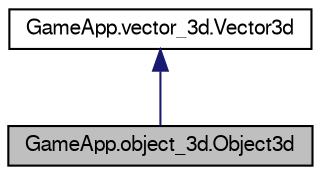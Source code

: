 digraph G
{
  bgcolor="transparent";
  edge [fontname="FreeSans",fontsize=10,labelfontname="FreeSans",labelfontsize=10];
  node [fontname="FreeSans",fontsize=10,shape=record];
  Node1 [label="GameApp.object_3d.Object3d",height=0.2,width=0.4,color="black", fillcolor="grey75", style="filled" fontcolor="black"];
  Node2 -> Node1 [dir=back,color="midnightblue",fontsize=10,style="solid"];
  Node2 [label="GameApp.vector_3d.Vector3d",height=0.2,width=0.4,color="black",URL="$classGameApp_1_1vector__3d_1_1Vector3d.html",tooltip="3d Vector"];
}
